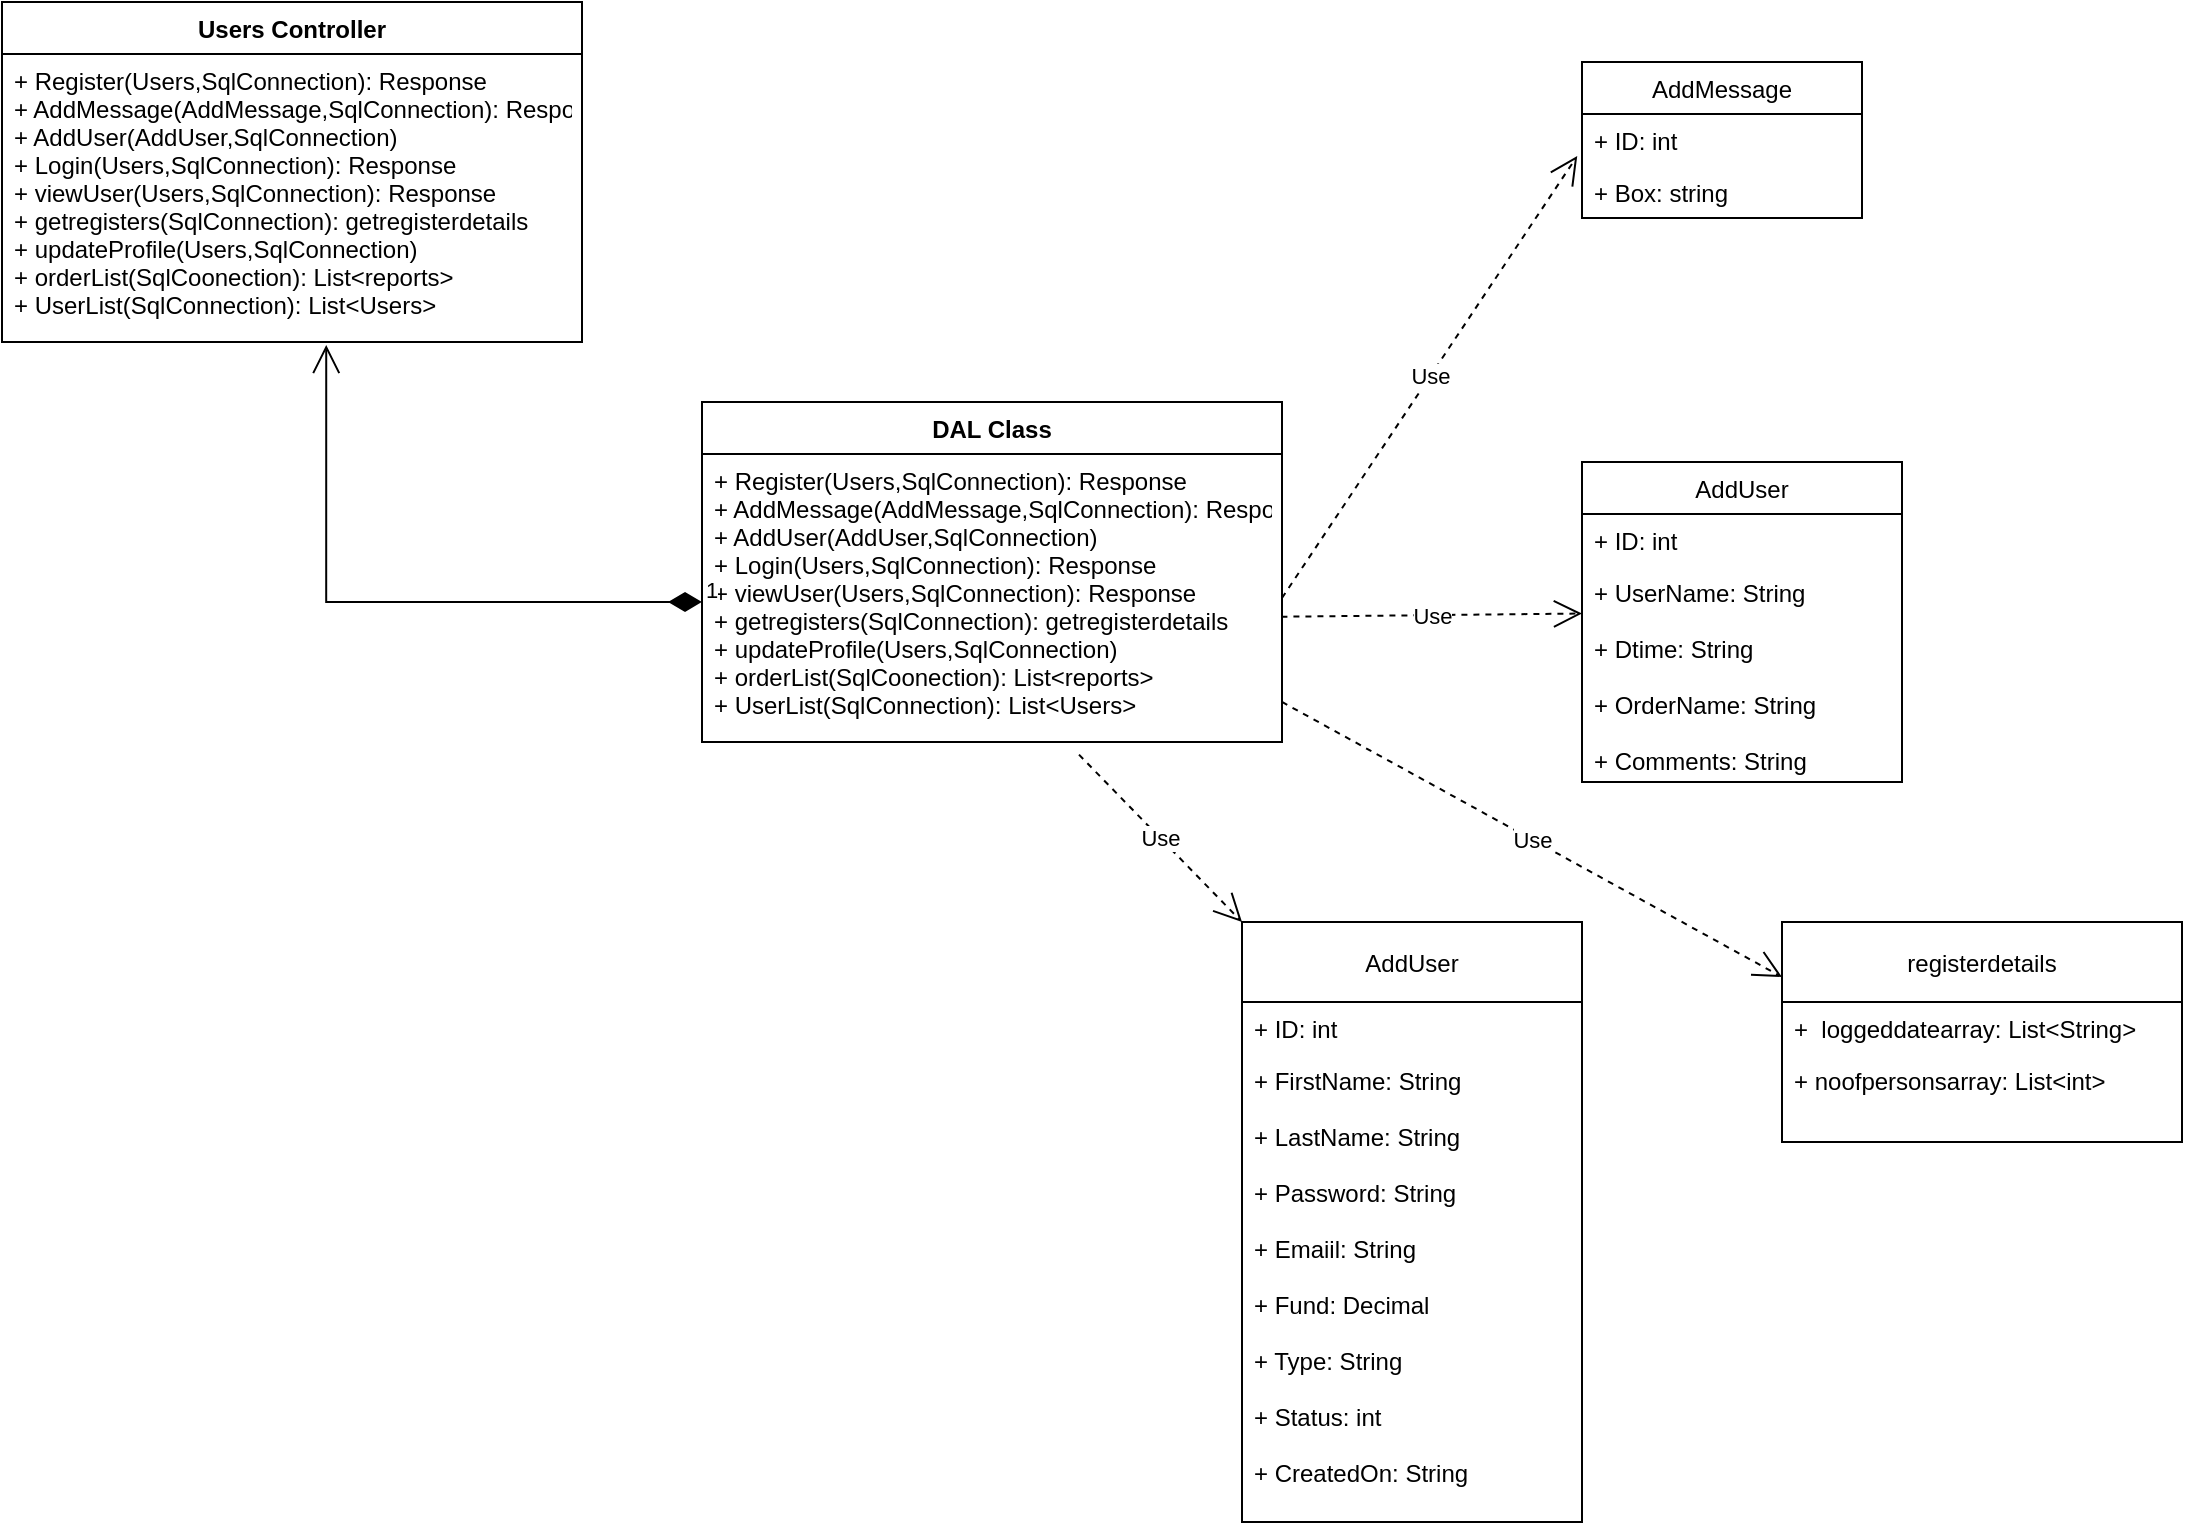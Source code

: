 <mxfile version="20.8.3" type="github">
  <diagram id="C5RBs43oDa-KdzZeNtuy" name="Page-1">
    <mxGraphModel dx="2100" dy="1098" grid="1" gridSize="10" guides="1" tooltips="1" connect="1" arrows="1" fold="1" page="1" pageScale="1" pageWidth="4681" pageHeight="3300" math="0" shadow="0">
      <root>
        <mxCell id="WIyWlLk6GJQsqaUBKTNV-0" />
        <mxCell id="WIyWlLk6GJQsqaUBKTNV-1" parent="WIyWlLk6GJQsqaUBKTNV-0" />
        <mxCell id="9x4rTWt2LroOw13o1F7v-9" value="DAL Class" style="swimlane;fontStyle=1;align=center;verticalAlign=top;childLayout=stackLayout;horizontal=1;startSize=26;horizontalStack=0;resizeParent=1;resizeParentMax=0;resizeLast=0;collapsible=1;marginBottom=0;" vertex="1" parent="WIyWlLk6GJQsqaUBKTNV-1">
          <mxGeometry x="1110" y="520" width="290" height="170" as="geometry" />
        </mxCell>
        <mxCell id="9x4rTWt2LroOw13o1F7v-16" value="+ Register(Users,SqlConnection): Response&#xa;+ AddMessage(AddMessage,SqlConnection): Response&#xa;+ AddUser(AddUser,SqlConnection)&#xa;+ Login(Users,SqlConnection): Response&#xa;+ viewUser(Users,SqlConnection): Response&#xa;+ getregisters(SqlConnection): getregisterdetails&#xa;+ updateProfile(Users,SqlConnection)&#xa;+ orderList(SqlCoonection): List&lt;reports&gt;&#xa;+ UserList(SqlConnection): List&lt;Users&gt;&#xa;" style="text;strokeColor=none;fillColor=none;align=left;verticalAlign=top;spacingLeft=4;spacingRight=4;overflow=hidden;rotatable=0;points=[[0,0.5],[1,0.5]];portConstraint=eastwest;" vertex="1" parent="9x4rTWt2LroOw13o1F7v-9">
          <mxGeometry y="26" width="290" height="144" as="geometry" />
        </mxCell>
        <mxCell id="9x4rTWt2LroOw13o1F7v-13" value="Users Controller" style="swimlane;fontStyle=1;align=center;verticalAlign=top;childLayout=stackLayout;horizontal=1;startSize=26;horizontalStack=0;resizeParent=1;resizeParentMax=0;resizeLast=0;collapsible=1;marginBottom=0;" vertex="1" parent="WIyWlLk6GJQsqaUBKTNV-1">
          <mxGeometry x="760" y="320" width="290" height="170" as="geometry" />
        </mxCell>
        <mxCell id="9x4rTWt2LroOw13o1F7v-14" value="+ Register(Users,SqlConnection): Response&#xa;+ AddMessage(AddMessage,SqlConnection): Response&#xa;+ AddUser(AddUser,SqlConnection)&#xa;+ Login(Users,SqlConnection): Response&#xa;+ viewUser(Users,SqlConnection): Response&#xa;+ getregisters(SqlConnection): getregisterdetails&#xa;+ updateProfile(Users,SqlConnection)&#xa;+ orderList(SqlCoonection): List&lt;reports&gt;&#xa;+ UserList(SqlConnection): List&lt;Users&gt;&#xa;" style="text;strokeColor=none;fillColor=none;align=left;verticalAlign=top;spacingLeft=4;spacingRight=4;overflow=hidden;rotatable=0;points=[[0,0.5],[1,0.5]];portConstraint=eastwest;" vertex="1" parent="9x4rTWt2LroOw13o1F7v-13">
          <mxGeometry y="26" width="290" height="144" as="geometry" />
        </mxCell>
        <mxCell id="9x4rTWt2LroOw13o1F7v-18" value="1" style="endArrow=open;html=1;endSize=12;startArrow=diamondThin;startSize=14;startFill=1;edgeStyle=orthogonalEdgeStyle;align=left;verticalAlign=bottom;rounded=0;entryX=0.559;entryY=1.01;entryDx=0;entryDy=0;entryPerimeter=0;" edge="1" parent="WIyWlLk6GJQsqaUBKTNV-1" source="9x4rTWt2LroOw13o1F7v-16" target="9x4rTWt2LroOw13o1F7v-14">
          <mxGeometry x="-1" y="3" relative="1" as="geometry">
            <mxPoint x="930" y="620" as="sourcePoint" />
            <mxPoint x="1090" y="620" as="targetPoint" />
            <Array as="points">
              <mxPoint x="922" y="620" />
            </Array>
          </mxGeometry>
        </mxCell>
        <mxCell id="9x4rTWt2LroOw13o1F7v-19" value="AddMessage" style="swimlane;fontStyle=0;childLayout=stackLayout;horizontal=1;startSize=26;fillColor=none;horizontalStack=0;resizeParent=1;resizeParentMax=0;resizeLast=0;collapsible=1;marginBottom=0;" vertex="1" parent="WIyWlLk6GJQsqaUBKTNV-1">
          <mxGeometry x="1550" y="350" width="140" height="78" as="geometry" />
        </mxCell>
        <mxCell id="9x4rTWt2LroOw13o1F7v-20" value="+ ID: int" style="text;strokeColor=none;fillColor=none;align=left;verticalAlign=top;spacingLeft=4;spacingRight=4;overflow=hidden;rotatable=0;points=[[0,0.5],[1,0.5]];portConstraint=eastwest;" vertex="1" parent="9x4rTWt2LroOw13o1F7v-19">
          <mxGeometry y="26" width="140" height="26" as="geometry" />
        </mxCell>
        <mxCell id="9x4rTWt2LroOw13o1F7v-21" value="+ Box: string" style="text;strokeColor=none;fillColor=none;align=left;verticalAlign=top;spacingLeft=4;spacingRight=4;overflow=hidden;rotatable=0;points=[[0,0.5],[1,0.5]];portConstraint=eastwest;" vertex="1" parent="9x4rTWt2LroOw13o1F7v-19">
          <mxGeometry y="52" width="140" height="26" as="geometry" />
        </mxCell>
        <mxCell id="9x4rTWt2LroOw13o1F7v-23" value="Use" style="endArrow=open;endSize=12;dashed=1;html=1;rounded=0;exitX=1;exitY=0.5;exitDx=0;exitDy=0;entryX=-0.017;entryY=0.808;entryDx=0;entryDy=0;entryPerimeter=0;" edge="1" parent="WIyWlLk6GJQsqaUBKTNV-1" source="9x4rTWt2LroOw13o1F7v-16" target="9x4rTWt2LroOw13o1F7v-20">
          <mxGeometry width="160" relative="1" as="geometry">
            <mxPoint x="1200" y="570" as="sourcePoint" />
            <mxPoint x="1360" y="570" as="targetPoint" />
          </mxGeometry>
        </mxCell>
        <mxCell id="9x4rTWt2LroOw13o1F7v-24" value="AddUser" style="swimlane;fontStyle=0;childLayout=stackLayout;horizontal=1;startSize=26;fillColor=none;horizontalStack=0;resizeParent=1;resizeParentMax=0;resizeLast=0;collapsible=1;marginBottom=0;" vertex="1" parent="WIyWlLk6GJQsqaUBKTNV-1">
          <mxGeometry x="1550" y="550" width="160" height="160" as="geometry" />
        </mxCell>
        <mxCell id="9x4rTWt2LroOw13o1F7v-25" value="+ ID: int" style="text;strokeColor=none;fillColor=none;align=left;verticalAlign=top;spacingLeft=4;spacingRight=4;overflow=hidden;rotatable=0;points=[[0,0.5],[1,0.5]];portConstraint=eastwest;" vertex="1" parent="9x4rTWt2LroOw13o1F7v-24">
          <mxGeometry y="26" width="160" height="26" as="geometry" />
        </mxCell>
        <mxCell id="9x4rTWt2LroOw13o1F7v-26" value="+ UserName: String&#xa;&#xa;+ Dtime: String&#xa;&#xa;+ OrderName: String&#xa;&#xa;+ Comments: String" style="text;strokeColor=none;fillColor=none;align=left;verticalAlign=top;spacingLeft=4;spacingRight=4;overflow=hidden;rotatable=0;points=[[0,0.5],[1,0.5]];portConstraint=eastwest;" vertex="1" parent="9x4rTWt2LroOw13o1F7v-24">
          <mxGeometry y="52" width="160" height="108" as="geometry" />
        </mxCell>
        <mxCell id="9x4rTWt2LroOw13o1F7v-27" value="Use" style="endArrow=open;endSize=12;dashed=1;html=1;rounded=0;exitX=0.999;exitY=0.565;exitDx=0;exitDy=0;entryX=0;entryY=0.22;entryDx=0;entryDy=0;entryPerimeter=0;exitPerimeter=0;" edge="1" parent="WIyWlLk6GJQsqaUBKTNV-1" source="9x4rTWt2LroOw13o1F7v-16" target="9x4rTWt2LroOw13o1F7v-26">
          <mxGeometry width="160" relative="1" as="geometry">
            <mxPoint x="1410" y="628" as="sourcePoint" />
            <mxPoint x="1557.62" y="407.008" as="targetPoint" />
          </mxGeometry>
        </mxCell>
        <mxCell id="9x4rTWt2LroOw13o1F7v-28" value="AddUser" style="swimlane;fontStyle=0;childLayout=stackLayout;horizontal=1;startSize=40;fillColor=none;horizontalStack=0;resizeParent=1;resizeParentMax=0;resizeLast=0;collapsible=1;marginBottom=0;" vertex="1" parent="WIyWlLk6GJQsqaUBKTNV-1">
          <mxGeometry x="1380" y="780" width="170" height="300" as="geometry" />
        </mxCell>
        <mxCell id="9x4rTWt2LroOw13o1F7v-29" value="+ ID: int" style="text;strokeColor=none;fillColor=none;align=left;verticalAlign=top;spacingLeft=4;spacingRight=4;overflow=hidden;rotatable=0;points=[[0,0.5],[1,0.5]];portConstraint=eastwest;" vertex="1" parent="9x4rTWt2LroOw13o1F7v-28">
          <mxGeometry y="40" width="170" height="26" as="geometry" />
        </mxCell>
        <mxCell id="9x4rTWt2LroOw13o1F7v-30" value="+ FirstName: String&#xa;&#xa;+ LastName: String&#xa;&#xa;+ Password: String&#xa;&#xa;+ Emaiil: String&#xa;&#xa;+ Fund: Decimal&#xa;&#xa;+ Type: String&#xa;&#xa;+ Status: int&#xa;&#xa;+ CreatedOn: String" style="text;strokeColor=none;fillColor=none;align=left;verticalAlign=top;spacingLeft=4;spacingRight=4;overflow=hidden;rotatable=0;points=[[0,0.5],[1,0.5]];portConstraint=eastwest;" vertex="1" parent="9x4rTWt2LroOw13o1F7v-28">
          <mxGeometry y="66" width="170" height="234" as="geometry" />
        </mxCell>
        <mxCell id="9x4rTWt2LroOw13o1F7v-31" value="Use" style="endArrow=open;endSize=12;dashed=1;html=1;rounded=0;exitX=0.65;exitY=1.044;exitDx=0;exitDy=0;entryX=0;entryY=0;entryDx=0;entryDy=0;exitPerimeter=0;" edge="1" parent="WIyWlLk6GJQsqaUBKTNV-1" source="9x4rTWt2LroOw13o1F7v-16" target="9x4rTWt2LroOw13o1F7v-28">
          <mxGeometry width="160" relative="1" as="geometry">
            <mxPoint x="1409.71" y="637.36" as="sourcePoint" />
            <mxPoint x="1560" y="635.76" as="targetPoint" />
          </mxGeometry>
        </mxCell>
        <mxCell id="9x4rTWt2LroOw13o1F7v-32" value="registerdetails" style="swimlane;fontStyle=0;childLayout=stackLayout;horizontal=1;startSize=40;fillColor=none;horizontalStack=0;resizeParent=1;resizeParentMax=0;resizeLast=0;collapsible=1;marginBottom=0;" vertex="1" parent="WIyWlLk6GJQsqaUBKTNV-1">
          <mxGeometry x="1650" y="780" width="200" height="110" as="geometry" />
        </mxCell>
        <mxCell id="9x4rTWt2LroOw13o1F7v-33" value="+  loggeddatearray: List&lt;String&gt;" style="text;strokeColor=none;fillColor=none;align=left;verticalAlign=top;spacingLeft=4;spacingRight=4;overflow=hidden;rotatable=0;points=[[0,0.5],[1,0.5]];portConstraint=eastwest;" vertex="1" parent="9x4rTWt2LroOw13o1F7v-32">
          <mxGeometry y="40" width="200" height="26" as="geometry" />
        </mxCell>
        <mxCell id="9x4rTWt2LroOw13o1F7v-34" value="+ noofpersonsarray: List&lt;int&gt;" style="text;strokeColor=none;fillColor=none;align=left;verticalAlign=top;spacingLeft=4;spacingRight=4;overflow=hidden;rotatable=0;points=[[0,0.5],[1,0.5]];portConstraint=eastwest;" vertex="1" parent="9x4rTWt2LroOw13o1F7v-32">
          <mxGeometry y="66" width="200" height="44" as="geometry" />
        </mxCell>
        <mxCell id="9x4rTWt2LroOw13o1F7v-35" value="Use" style="endArrow=open;endSize=12;dashed=1;html=1;rounded=0;exitX=0.65;exitY=1.044;exitDx=0;exitDy=0;entryX=0;entryY=0.25;entryDx=0;entryDy=0;exitPerimeter=0;" edge="1" parent="WIyWlLk6GJQsqaUBKTNV-1" target="9x4rTWt2LroOw13o1F7v-32">
          <mxGeometry width="160" relative="1" as="geometry">
            <mxPoint x="1400" y="669.996" as="sourcePoint" />
            <mxPoint x="1481.5" y="753.66" as="targetPoint" />
          </mxGeometry>
        </mxCell>
      </root>
    </mxGraphModel>
  </diagram>
</mxfile>
